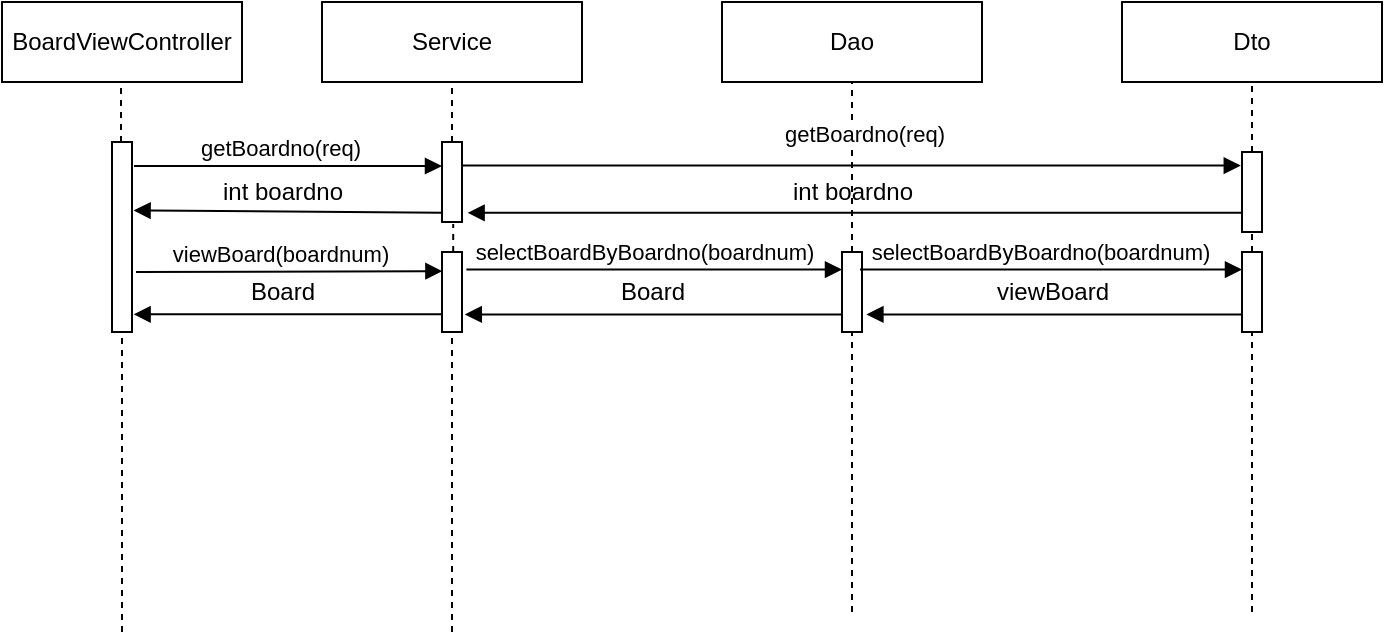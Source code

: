 <mxfile version="13.2.6" type="github">
  <diagram id="mM8BfhB0ug2EMRv0EJna" name="Page-1">
    <mxGraphModel dx="994" dy="577" grid="1" gridSize="10" guides="1" tooltips="1" connect="1" arrows="1" fold="1" page="1" pageScale="1" pageWidth="1100" pageHeight="850" math="0" shadow="0">
      <root>
        <mxCell id="0" />
        <mxCell id="1" parent="0" />
        <mxCell id="t1NXMLt-jvlbNoCUIiNC-1" value="BoardViewController" style="rounded=0;whiteSpace=wrap;html=1;" parent="1" vertex="1">
          <mxGeometry x="190" y="95" width="120" height="40" as="geometry" />
        </mxCell>
        <mxCell id="t1NXMLt-jvlbNoCUIiNC-2" value="Service" style="rounded=0;whiteSpace=wrap;html=1;" parent="1" vertex="1">
          <mxGeometry x="350" y="95" width="130" height="40" as="geometry" />
        </mxCell>
        <mxCell id="t1NXMLt-jvlbNoCUIiNC-3" value="Dao" style="rounded=0;whiteSpace=wrap;html=1;" parent="1" vertex="1">
          <mxGeometry x="550" y="95" width="130" height="40" as="geometry" />
        </mxCell>
        <mxCell id="t1NXMLt-jvlbNoCUIiNC-4" value="" style="endArrow=none;dashed=1;html=1;" parent="1" edge="1">
          <mxGeometry width="50" height="50" relative="1" as="geometry">
            <mxPoint x="249.5" y="165" as="sourcePoint" />
            <mxPoint x="249.5" y="135" as="targetPoint" />
          </mxGeometry>
        </mxCell>
        <mxCell id="t1NXMLt-jvlbNoCUIiNC-5" value="" style="endArrow=none;dashed=1;html=1;" parent="1" target="t1NXMLt-jvlbNoCUIiNC-11" edge="1">
          <mxGeometry width="50" height="50" relative="1" as="geometry">
            <mxPoint x="250" y="410" as="sourcePoint" />
            <mxPoint x="260" y="220" as="targetPoint" />
          </mxGeometry>
        </mxCell>
        <mxCell id="t1NXMLt-jvlbNoCUIiNC-6" value="" style="endArrow=none;dashed=1;html=1;entryX=0.5;entryY=1;entryDx=0;entryDy=0;" parent="1" source="t1NXMLt-jvlbNoCUIiNC-10" target="t1NXMLt-jvlbNoCUIiNC-2" edge="1">
          <mxGeometry width="50" height="50" relative="1" as="geometry">
            <mxPoint x="490" y="165" as="sourcePoint" />
            <mxPoint x="485" y="325" as="targetPoint" />
          </mxGeometry>
        </mxCell>
        <mxCell id="t1NXMLt-jvlbNoCUIiNC-7" value="" style="endArrow=none;dashed=1;html=1;entryX=0.5;entryY=1;entryDx=0;entryDy=0;" parent="1" source="t1NXMLt-jvlbNoCUIiNC-41" target="t1NXMLt-jvlbNoCUIiNC-3" edge="1">
          <mxGeometry width="50" height="50" relative="1" as="geometry">
            <mxPoint x="750" y="400" as="sourcePoint" />
            <mxPoint x="520" y="145" as="targetPoint" />
          </mxGeometry>
        </mxCell>
        <mxCell id="t1NXMLt-jvlbNoCUIiNC-8" value="" style="endArrow=none;dashed=1;html=1;entryX=0.56;entryY=1.025;entryDx=0;entryDy=0;entryPerimeter=0;" parent="1" source="t1NXMLt-jvlbNoCUIiNC-39" target="t1NXMLt-jvlbNoCUIiNC-10" edge="1">
          <mxGeometry width="50" height="50" relative="1" as="geometry">
            <mxPoint x="490" y="410" as="sourcePoint" />
            <mxPoint x="490" y="205" as="targetPoint" />
          </mxGeometry>
        </mxCell>
        <mxCell id="t1NXMLt-jvlbNoCUIiNC-11" value="" style="html=1;points=[];perimeter=orthogonalPerimeter;" parent="1" vertex="1">
          <mxGeometry x="245" y="165" width="10" height="95" as="geometry" />
        </mxCell>
        <mxCell id="t1NXMLt-jvlbNoCUIiNC-13" value="getBoardno(req)" style="html=1;verticalAlign=bottom;endArrow=block;entryX=-0.06;entryY=0.17;entryDx=0;entryDy=0;entryPerimeter=0;" parent="1" source="t1NXMLt-jvlbNoCUIiNC-10" target="t1NXMLt-jvlbNoCUIiNC-46" edge="1">
          <mxGeometry x="0.029" y="7" width="80" relative="1" as="geometry">
            <mxPoint x="256" y="177.0" as="sourcePoint" />
            <mxPoint x="770" y="177" as="targetPoint" />
            <mxPoint as="offset" />
          </mxGeometry>
        </mxCell>
        <mxCell id="t1NXMLt-jvlbNoCUIiNC-15" value="" style="html=1;verticalAlign=bottom;endArrow=block;entryX=1.28;entryY=0.885;entryDx=0;entryDy=0;entryPerimeter=0;" parent="1" source="t1NXMLt-jvlbNoCUIiNC-46" target="t1NXMLt-jvlbNoCUIiNC-10" edge="1">
          <mxGeometry x="0.035" y="-3" width="80" relative="1" as="geometry">
            <mxPoint x="770" y="200" as="sourcePoint" />
            <mxPoint x="493" y="201" as="targetPoint" />
            <mxPoint as="offset" />
          </mxGeometry>
        </mxCell>
        <mxCell id="t1NXMLt-jvlbNoCUIiNC-16" value="" style="html=1;verticalAlign=bottom;endArrow=block;exitX=0;exitY=0.885;exitDx=0;exitDy=0;exitPerimeter=0;entryX=1.08;entryY=0.36;entryDx=0;entryDy=0;entryPerimeter=0;" parent="1" source="t1NXMLt-jvlbNoCUIiNC-10" target="t1NXMLt-jvlbNoCUIiNC-11" edge="1">
          <mxGeometry x="0.035" y="-3" width="80" relative="1" as="geometry">
            <mxPoint x="483" y="201" as="sourcePoint" />
            <mxPoint x="260" y="201" as="targetPoint" />
            <mxPoint as="offset" />
          </mxGeometry>
        </mxCell>
        <mxCell id="t1NXMLt-jvlbNoCUIiNC-39" value="" style="html=1;points=[];perimeter=orthogonalPerimeter;" parent="1" vertex="1">
          <mxGeometry x="410" y="220" width="10" height="40" as="geometry" />
        </mxCell>
        <mxCell id="t1NXMLt-jvlbNoCUIiNC-40" value="" style="endArrow=none;dashed=1;html=1;entryX=0.5;entryY=1;entryDx=0;entryDy=0;" parent="1" target="t1NXMLt-jvlbNoCUIiNC-39" edge="1">
          <mxGeometry width="50" height="50" relative="1" as="geometry">
            <mxPoint x="415" y="410" as="sourcePoint" />
            <mxPoint x="490" y="205" as="targetPoint" />
          </mxGeometry>
        </mxCell>
        <mxCell id="t1NXMLt-jvlbNoCUIiNC-41" value="" style="html=1;points=[];perimeter=orthogonalPerimeter;" parent="1" vertex="1">
          <mxGeometry x="610" y="220" width="10" height="40" as="geometry" />
        </mxCell>
        <mxCell id="t1NXMLt-jvlbNoCUIiNC-42" value="" style="endArrow=none;dashed=1;html=1;entryX=0.5;entryY=1;entryDx=0;entryDy=0;" parent="1" target="t1NXMLt-jvlbNoCUIiNC-41" edge="1">
          <mxGeometry width="50" height="50" relative="1" as="geometry">
            <mxPoint x="615" y="400" as="sourcePoint" />
            <mxPoint x="750" y="135" as="targetPoint" />
          </mxGeometry>
        </mxCell>
        <mxCell id="t1NXMLt-jvlbNoCUIiNC-43" value="Dto" style="rounded=0;whiteSpace=wrap;html=1;" parent="1" vertex="1">
          <mxGeometry x="750" y="95" width="130" height="40" as="geometry" />
        </mxCell>
        <mxCell id="t1NXMLt-jvlbNoCUIiNC-44" value="" style="endArrow=none;dashed=1;html=1;entryX=0.5;entryY=1;entryDx=0;entryDy=0;" parent="1" source="t1NXMLt-jvlbNoCUIiNC-46" target="t1NXMLt-jvlbNoCUIiNC-43" edge="1">
          <mxGeometry width="50" height="50" relative="1" as="geometry">
            <mxPoint x="815" y="400" as="sourcePoint" />
            <mxPoint x="780" y="145" as="targetPoint" />
          </mxGeometry>
        </mxCell>
        <mxCell id="t1NXMLt-jvlbNoCUIiNC-10" value="" style="html=1;points=[];perimeter=orthogonalPerimeter;" parent="1" vertex="1">
          <mxGeometry x="410" y="165" width="10" height="40" as="geometry" />
        </mxCell>
        <mxCell id="t1NXMLt-jvlbNoCUIiNC-45" value="getBoardno(req)" style="html=1;verticalAlign=bottom;endArrow=block;" parent="1" target="t1NXMLt-jvlbNoCUIiNC-10" edge="1">
          <mxGeometry x="-0.058" width="80" relative="1" as="geometry">
            <mxPoint x="256" y="177.0" as="sourcePoint" />
            <mxPoint x="486" y="177.0" as="targetPoint" />
            <mxPoint as="offset" />
          </mxGeometry>
        </mxCell>
        <mxCell id="t1NXMLt-jvlbNoCUIiNC-46" value="" style="html=1;points=[];perimeter=orthogonalPerimeter;" parent="1" vertex="1">
          <mxGeometry x="810" y="170" width="10" height="40" as="geometry" />
        </mxCell>
        <mxCell id="t1NXMLt-jvlbNoCUIiNC-47" value="" style="endArrow=none;dashed=1;html=1;entryX=0.5;entryY=1;entryDx=0;entryDy=0;" parent="1" target="t1NXMLt-jvlbNoCUIiNC-46" edge="1">
          <mxGeometry width="50" height="50" relative="1" as="geometry">
            <mxPoint x="815" y="220" as="sourcePoint" />
            <mxPoint x="815" y="135" as="targetPoint" />
          </mxGeometry>
        </mxCell>
        <mxCell id="t1NXMLt-jvlbNoCUIiNC-49" value="" style="endArrow=none;dashed=1;html=1;entryX=0.5;entryY=1;entryDx=0;entryDy=0;" parent="1" edge="1">
          <mxGeometry width="50" height="50" relative="1" as="geometry">
            <mxPoint x="815" y="400" as="sourcePoint" />
            <mxPoint x="815" y="260" as="targetPoint" />
          </mxGeometry>
        </mxCell>
        <mxCell id="t1NXMLt-jvlbNoCUIiNC-52" value="viewBoard(boardnum)" style="html=1;verticalAlign=bottom;endArrow=block;entryX=0.02;entryY=0.24;entryDx=0;entryDy=0;entryPerimeter=0;" parent="1" target="t1NXMLt-jvlbNoCUIiNC-39" edge="1">
          <mxGeometry x="-0.058" width="80" relative="1" as="geometry">
            <mxPoint x="257" y="230" as="sourcePoint" />
            <mxPoint x="410" y="234" as="targetPoint" />
            <mxPoint as="offset" />
          </mxGeometry>
        </mxCell>
        <mxCell id="t1NXMLt-jvlbNoCUIiNC-53" value="" style="html=1;verticalAlign=bottom;endArrow=block;entryX=1.08;entryY=0.907;entryDx=0;entryDy=0;entryPerimeter=0;" parent="1" source="t1NXMLt-jvlbNoCUIiNC-39" target="t1NXMLt-jvlbNoCUIiNC-11" edge="1">
          <mxGeometry x="0.035" y="-3" width="80" relative="1" as="geometry">
            <mxPoint x="390" y="290" as="sourcePoint" />
            <mxPoint x="270" y="290" as="targetPoint" />
            <mxPoint as="offset" />
          </mxGeometry>
        </mxCell>
        <mxCell id="t1NXMLt-jvlbNoCUIiNC-54" value="int boardno" style="text;html=1;align=center;verticalAlign=middle;resizable=0;points=[];autosize=1;" parent="1" vertex="1">
          <mxGeometry x="575" y="180" width="80" height="20" as="geometry" />
        </mxCell>
        <mxCell id="t1NXMLt-jvlbNoCUIiNC-55" value="int boardno" style="text;html=1;align=center;verticalAlign=middle;resizable=0;points=[];autosize=1;" parent="1" vertex="1">
          <mxGeometry x="290" y="180" width="80" height="20" as="geometry" />
        </mxCell>
        <mxCell id="t1NXMLt-jvlbNoCUIiNC-56" value="selectBoardByBoardno(boardnum)" style="html=1;verticalAlign=bottom;endArrow=block;exitX=1.22;exitY=0.22;exitDx=0;exitDy=0;exitPerimeter=0;" parent="1" source="t1NXMLt-jvlbNoCUIiNC-39" target="t1NXMLt-jvlbNoCUIiNC-41" edge="1">
          <mxGeometry x="-0.058" width="80" relative="1" as="geometry">
            <mxPoint x="419" y="236" as="sourcePoint" />
            <mxPoint x="420" y="244" as="targetPoint" />
            <mxPoint as="offset" />
          </mxGeometry>
        </mxCell>
        <mxCell id="t1NXMLt-jvlbNoCUIiNC-61" value="Board" style="text;html=1;align=center;verticalAlign=middle;resizable=0;points=[];autosize=1;" parent="1" vertex="1">
          <mxGeometry x="305" y="230" width="50" height="20" as="geometry" />
        </mxCell>
        <mxCell id="t1NXMLt-jvlbNoCUIiNC-62" value="" style="html=1;verticalAlign=bottom;endArrow=block;entryX=1.14;entryY=0.78;entryDx=0;entryDy=0;entryPerimeter=0;" parent="1" source="t1NXMLt-jvlbNoCUIiNC-41" target="t1NXMLt-jvlbNoCUIiNC-39" edge="1">
          <mxGeometry x="0.035" y="-3" width="80" relative="1" as="geometry">
            <mxPoint x="608" y="251" as="sourcePoint" />
            <mxPoint x="633.8" y="258.8" as="targetPoint" />
            <mxPoint as="offset" />
          </mxGeometry>
        </mxCell>
        <mxCell id="t1NXMLt-jvlbNoCUIiNC-63" value="" style="html=1;points=[];perimeter=orthogonalPerimeter;" parent="1" vertex="1">
          <mxGeometry x="810" y="220" width="10" height="40" as="geometry" />
        </mxCell>
        <mxCell id="t1NXMLt-jvlbNoCUIiNC-65" value="Board" style="text;html=1;align=center;verticalAlign=middle;resizable=0;points=[];autosize=1;" parent="1" vertex="1">
          <mxGeometry x="490" y="230" width="50" height="20" as="geometry" />
        </mxCell>
        <mxCell id="t1NXMLt-jvlbNoCUIiNC-71" value="selectBoardByBoardno(boardnum)" style="html=1;verticalAlign=bottom;endArrow=block;exitX=0.9;exitY=0.22;exitDx=0;exitDy=0;exitPerimeter=0;" parent="1" source="t1NXMLt-jvlbNoCUIiNC-41" target="t1NXMLt-jvlbNoCUIiNC-63" edge="1">
          <mxGeometry x="-0.058" width="80" relative="1" as="geometry">
            <mxPoint x="442.2" y="248.8" as="sourcePoint" />
            <mxPoint x="630" y="248.8" as="targetPoint" />
            <mxPoint as="offset" />
          </mxGeometry>
        </mxCell>
        <mxCell id="t1NXMLt-jvlbNoCUIiNC-74" value="" style="html=1;verticalAlign=bottom;endArrow=block;entryX=1.22;entryY=0.78;entryDx=0;entryDy=0;entryPerimeter=0;" parent="1" source="t1NXMLt-jvlbNoCUIiNC-63" target="t1NXMLt-jvlbNoCUIiNC-41" edge="1">
          <mxGeometry x="0.035" y="-3" width="80" relative="1" as="geometry">
            <mxPoint x="620" y="261.2" as="sourcePoint" />
            <mxPoint x="431.4" y="261.2" as="targetPoint" />
            <mxPoint as="offset" />
          </mxGeometry>
        </mxCell>
        <mxCell id="t1NXMLt-jvlbNoCUIiNC-75" value="viewBoard" style="text;html=1;align=center;verticalAlign=middle;resizable=0;points=[];autosize=1;" parent="1" vertex="1">
          <mxGeometry x="680" y="230" width="70" height="20" as="geometry" />
        </mxCell>
      </root>
    </mxGraphModel>
  </diagram>
</mxfile>
